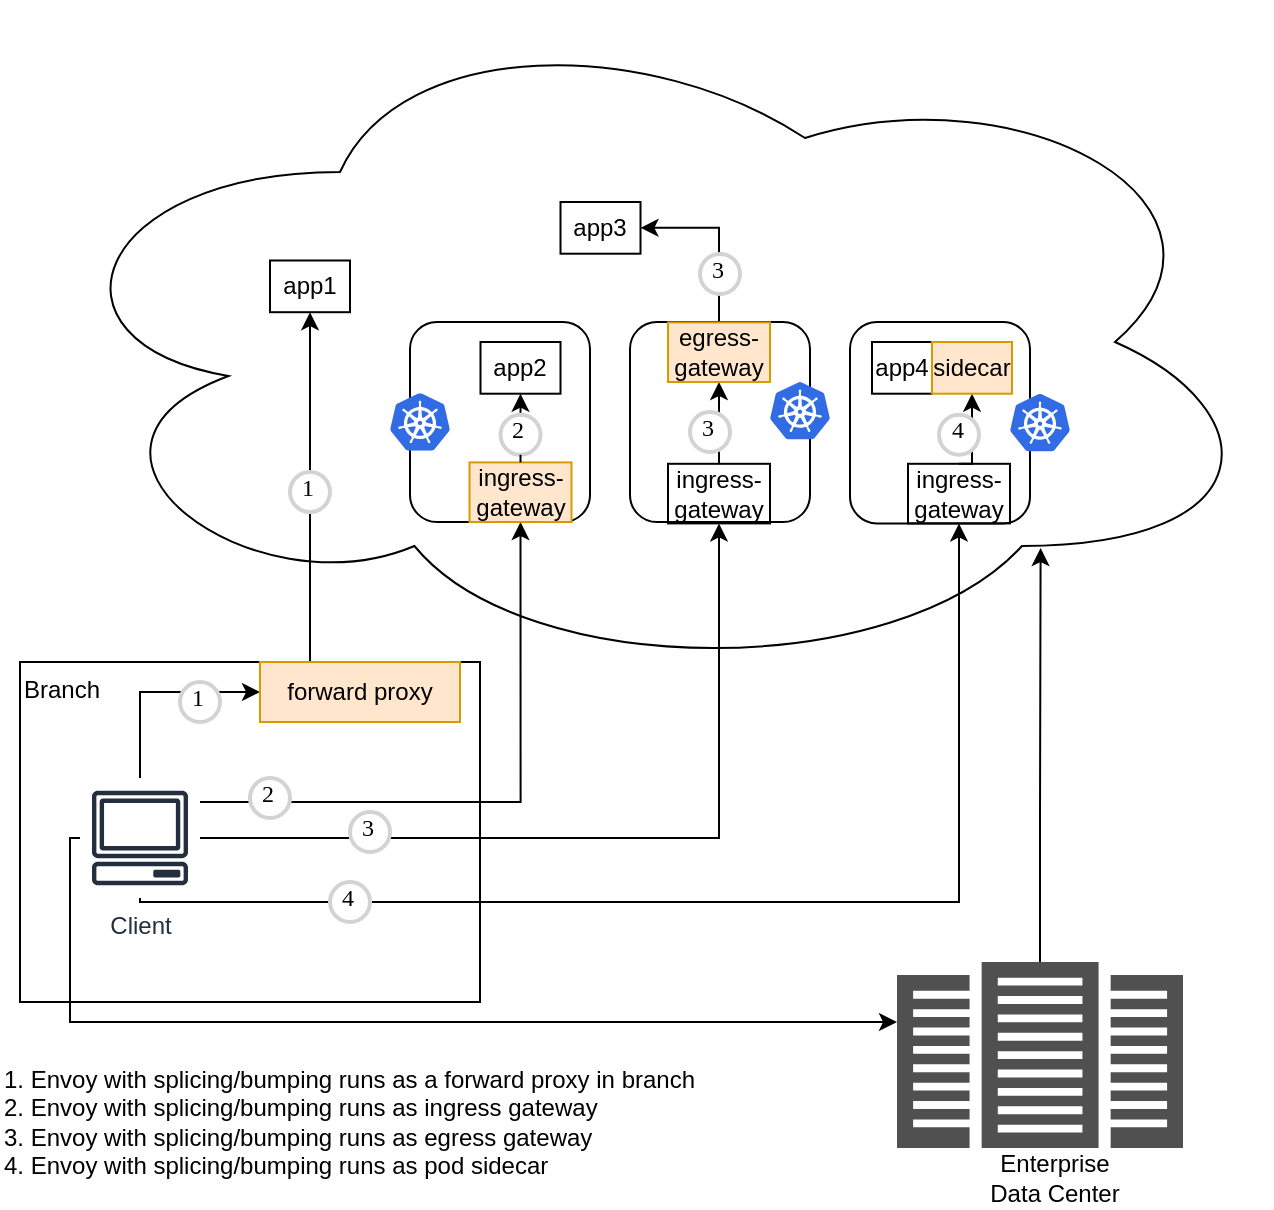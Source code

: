 <mxfile version="17.1.3" type="github">
  <diagram id="W-9ImOpMtnj_Iprmmz2A" name="Page-1">
    <mxGraphModel dx="1185" dy="1735" grid="1" gridSize="10" guides="1" tooltips="1" connect="1" arrows="1" fold="1" page="1" pageScale="1" pageWidth="850" pageHeight="1100" math="0" shadow="0">
      <root>
        <mxCell id="0" />
        <mxCell id="1" parent="0" />
        <mxCell id="btSTc1lj03Zl4ieGrQy4-14" value="Branch" style="rounded=0;whiteSpace=wrap;html=1;fillColor=none;align=left;verticalAlign=top;" parent="1" vertex="1">
          <mxGeometry x="145" y="240" width="230" height="170" as="geometry" />
        </mxCell>
        <mxCell id="IpUflZCy7PfABAmhOsxZ-6" style="edgeStyle=orthogonalEdgeStyle;rounded=0;orthogonalLoop=1;jettySize=auto;html=1;entryX=0;entryY=0.5;entryDx=0;entryDy=0;" edge="1" parent="1" source="btSTc1lj03Zl4ieGrQy4-17" target="btSTc1lj03Zl4ieGrQy4-39">
          <mxGeometry relative="1" as="geometry">
            <Array as="points">
              <mxPoint x="205" y="255" />
            </Array>
          </mxGeometry>
        </mxCell>
        <mxCell id="IpUflZCy7PfABAmhOsxZ-11" style="edgeStyle=orthogonalEdgeStyle;rounded=0;orthogonalLoop=1;jettySize=auto;html=1;entryX=0.5;entryY=1;entryDx=0;entryDy=0;" edge="1" parent="1" source="btSTc1lj03Zl4ieGrQy4-17" target="btSTc1lj03Zl4ieGrQy4-31">
          <mxGeometry relative="1" as="geometry">
            <Array as="points">
              <mxPoint x="395" y="310" />
            </Array>
          </mxGeometry>
        </mxCell>
        <mxCell id="IpUflZCy7PfABAmhOsxZ-19" style="edgeStyle=orthogonalEdgeStyle;rounded=0;orthogonalLoop=1;jettySize=auto;html=1;entryX=0.5;entryY=1;entryDx=0;entryDy=0;" edge="1" parent="1" source="btSTc1lj03Zl4ieGrQy4-17" target="IpUflZCy7PfABAmhOsxZ-30">
          <mxGeometry relative="1" as="geometry" />
        </mxCell>
        <mxCell id="IpUflZCy7PfABAmhOsxZ-35" style="edgeStyle=orthogonalEdgeStyle;rounded=0;orthogonalLoop=1;jettySize=auto;html=1;entryX=0.5;entryY=1;entryDx=0;entryDy=0;" edge="1" parent="1" source="btSTc1lj03Zl4ieGrQy4-17" target="btSTc1lj03Zl4ieGrQy4-32">
          <mxGeometry relative="1" as="geometry">
            <Array as="points">
              <mxPoint x="205" y="360" />
              <mxPoint x="615" y="360" />
            </Array>
          </mxGeometry>
        </mxCell>
        <mxCell id="IpUflZCy7PfABAmhOsxZ-40" style="edgeStyle=orthogonalEdgeStyle;rounded=0;orthogonalLoop=1;jettySize=auto;html=1;" edge="1" parent="1" source="btSTc1lj03Zl4ieGrQy4-17" target="btSTc1lj03Zl4ieGrQy4-19">
          <mxGeometry relative="1" as="geometry">
            <Array as="points">
              <mxPoint x="170" y="328" />
              <mxPoint x="170" y="420" />
            </Array>
          </mxGeometry>
        </mxCell>
        <mxCell id="btSTc1lj03Zl4ieGrQy4-17" value="Client" style="sketch=0;outlineConnect=0;fontColor=#232F3E;gradientColor=none;strokeColor=#232F3E;fillColor=#ffffff;dashed=0;verticalLabelPosition=bottom;verticalAlign=top;align=center;html=1;fontSize=12;fontStyle=0;aspect=fixed;shape=mxgraph.aws4.resourceIcon;resIcon=mxgraph.aws4.client;" parent="1" vertex="1">
          <mxGeometry x="175" y="298" width="60" height="60" as="geometry" />
        </mxCell>
        <mxCell id="btSTc1lj03Zl4ieGrQy4-18" value="" style="ellipse;shape=cloud;whiteSpace=wrap;html=1;fillColor=none;" parent="1" vertex="1">
          <mxGeometry x="150" y="-90" width="620" height="340" as="geometry" />
        </mxCell>
        <mxCell id="IpUflZCy7PfABAmhOsxZ-41" style="edgeStyle=orthogonalEdgeStyle;rounded=0;orthogonalLoop=1;jettySize=auto;html=1;entryX=0.815;entryY=0.803;entryDx=0;entryDy=0;entryPerimeter=0;" edge="1" parent="1" source="btSTc1lj03Zl4ieGrQy4-19" target="btSTc1lj03Zl4ieGrQy4-18">
          <mxGeometry relative="1" as="geometry" />
        </mxCell>
        <mxCell id="btSTc1lj03Zl4ieGrQy4-19" value="" style="sketch=0;pointerEvents=1;shadow=0;dashed=0;html=1;strokeColor=none;fillColor=#505050;labelPosition=center;verticalLabelPosition=bottom;verticalAlign=top;outlineConnect=0;align=center;shape=mxgraph.office.servers.datacenter;" parent="1" vertex="1">
          <mxGeometry x="583.5" y="390" width="143" height="93" as="geometry" />
        </mxCell>
        <mxCell id="btSTc1lj03Zl4ieGrQy4-27" value="" style="rounded=1;whiteSpace=wrap;html=1;fillColor=none;" parent="1" vertex="1">
          <mxGeometry x="340" y="70" width="90" height="100" as="geometry" />
        </mxCell>
        <mxCell id="btSTc1lj03Zl4ieGrQy4-28" value="" style="sketch=0;aspect=fixed;html=1;points=[];align=center;image;fontSize=12;image=img/lib/mscae/Kubernetes.svg;fillColor=none;" parent="1" vertex="1">
          <mxGeometry x="330" y="105.6" width="30" height="28.8" as="geometry" />
        </mxCell>
        <mxCell id="btSTc1lj03Zl4ieGrQy4-29" value="" style="rounded=1;whiteSpace=wrap;html=1;fillColor=none;" parent="1" vertex="1">
          <mxGeometry x="560" y="70" width="90" height="100.7" as="geometry" />
        </mxCell>
        <mxCell id="btSTc1lj03Zl4ieGrQy4-30" value="" style="sketch=0;aspect=fixed;html=1;points=[];align=center;image;fontSize=12;image=img/lib/mscae/Kubernetes.svg;fillColor=none;" parent="1" vertex="1">
          <mxGeometry x="640" y="105.95" width="30" height="28.8" as="geometry" />
        </mxCell>
        <mxCell id="IpUflZCy7PfABAmhOsxZ-22" style="edgeStyle=orthogonalEdgeStyle;rounded=0;orthogonalLoop=1;jettySize=auto;html=1;exitX=0.5;exitY=0;exitDx=0;exitDy=0;entryX=0.5;entryY=1;entryDx=0;entryDy=0;startArrow=none;" edge="1" parent="1" source="IpUflZCy7PfABAmhOsxZ-15" target="btSTc1lj03Zl4ieGrQy4-42">
          <mxGeometry relative="1" as="geometry" />
        </mxCell>
        <mxCell id="btSTc1lj03Zl4ieGrQy4-31" value="ingress-gateway" style="rounded=0;whiteSpace=wrap;html=1;fillColor=#ffe6cc;strokeColor=#d79b00;" parent="1" vertex="1">
          <mxGeometry x="369.75" y="140.2" width="51" height="29.8" as="geometry" />
        </mxCell>
        <mxCell id="IpUflZCy7PfABAmhOsxZ-36" style="edgeStyle=orthogonalEdgeStyle;rounded=0;orthogonalLoop=1;jettySize=auto;html=1;exitX=0.5;exitY=0;exitDx=0;exitDy=0;entryX=0.5;entryY=1;entryDx=0;entryDy=0;" edge="1" parent="1" source="btSTc1lj03Zl4ieGrQy4-32" target="btSTc1lj03Zl4ieGrQy4-41">
          <mxGeometry relative="1" as="geometry" />
        </mxCell>
        <mxCell id="btSTc1lj03Zl4ieGrQy4-32" value="ingress-gateway" style="rounded=0;whiteSpace=wrap;html=1;fillColor=none;" parent="1" vertex="1">
          <mxGeometry x="589" y="140.9" width="51" height="29.8" as="geometry" />
        </mxCell>
        <mxCell id="btSTc1lj03Zl4ieGrQy4-36" value="1. Envoy with splicing/bumping runs as a forward proxy in branch&lt;br&gt;2. Envoy with splicing/bumping runs as ingress gateway&lt;br&gt;3. Envoy with splicing/bumping runs as egress gateway&lt;br&gt;4. Envoy with splicing/bumping runs as pod sidecar" style="text;html=1;align=left;verticalAlign=middle;resizable=0;points=[];autosize=1;strokeColor=none;fillColor=none;" parent="1" vertex="1">
          <mxGeometry x="135.25" y="440" width="360" height="60" as="geometry" />
        </mxCell>
        <mxCell id="btSTc1lj03Zl4ieGrQy4-38" value="app4" style="rounded=0;whiteSpace=wrap;html=1;fillColor=none;" parent="1" vertex="1">
          <mxGeometry x="571" y="80" width="30" height="25.85" as="geometry" />
        </mxCell>
        <mxCell id="IpUflZCy7PfABAmhOsxZ-4" style="edgeStyle=orthogonalEdgeStyle;rounded=0;orthogonalLoop=1;jettySize=auto;html=1;entryX=0.5;entryY=1;entryDx=0;entryDy=0;" edge="1" parent="1" source="btSTc1lj03Zl4ieGrQy4-39" target="IpUflZCy7PfABAmhOsxZ-1">
          <mxGeometry relative="1" as="geometry">
            <Array as="points">
              <mxPoint x="290" y="230" />
              <mxPoint x="290" y="230" />
            </Array>
          </mxGeometry>
        </mxCell>
        <mxCell id="btSTc1lj03Zl4ieGrQy4-39" value="forward proxy" style="rounded=0;whiteSpace=wrap;html=1;fillColor=#ffe6cc;strokeColor=#d79b00;" parent="1" vertex="1">
          <mxGeometry x="265" y="240" width="100" height="30" as="geometry" />
        </mxCell>
        <mxCell id="btSTc1lj03Zl4ieGrQy4-41" value="sidecar" style="rounded=0;whiteSpace=wrap;html=1;fillColor=#ffe6cc;strokeColor=#d79b00;" parent="1" vertex="1">
          <mxGeometry x="601" y="80" width="40" height="25.85" as="geometry" />
        </mxCell>
        <mxCell id="btSTc1lj03Zl4ieGrQy4-42" value="app2" style="rounded=0;whiteSpace=wrap;html=1;fillColor=none;" parent="1" vertex="1">
          <mxGeometry x="375.25" y="80.0" width="40" height="25.85" as="geometry" />
        </mxCell>
        <mxCell id="IpUflZCy7PfABAmhOsxZ-1" value="app1" style="rounded=0;whiteSpace=wrap;html=1;fillColor=none;" vertex="1" parent="1">
          <mxGeometry x="270" y="39.25" width="40" height="25.85" as="geometry" />
        </mxCell>
        <mxCell id="IpUflZCy7PfABAmhOsxZ-2" value="app3" style="rounded=0;whiteSpace=wrap;html=1;fillColor=none;" vertex="1" parent="1">
          <mxGeometry x="415.25" y="10.0" width="40" height="25.85" as="geometry" />
        </mxCell>
        <mxCell id="IpUflZCy7PfABAmhOsxZ-7" value="1" style="ellipse;whiteSpace=wrap;html=1;aspect=fixed;strokeWidth=2;fontFamily=Tahoma;spacingBottom=4;spacingRight=2;strokeColor=#d3d3d3;" vertex="1" parent="1">
          <mxGeometry x="225" y="250" width="20" height="20" as="geometry" />
        </mxCell>
        <mxCell id="IpUflZCy7PfABAmhOsxZ-10" value="1" style="ellipse;whiteSpace=wrap;html=1;aspect=fixed;strokeWidth=2;fontFamily=Tahoma;spacingBottom=4;spacingRight=2;strokeColor=#d3d3d3;" vertex="1" parent="1">
          <mxGeometry x="280" y="145" width="20" height="20" as="geometry" />
        </mxCell>
        <mxCell id="IpUflZCy7PfABAmhOsxZ-13" value="2" style="ellipse;whiteSpace=wrap;html=1;aspect=fixed;strokeWidth=2;fontFamily=Tahoma;spacingBottom=4;spacingRight=2;strokeColor=#d3d3d3;" vertex="1" parent="1">
          <mxGeometry x="260" y="298" width="20" height="20" as="geometry" />
        </mxCell>
        <mxCell id="IpUflZCy7PfABAmhOsxZ-15" value="2" style="ellipse;whiteSpace=wrap;html=1;aspect=fixed;strokeWidth=2;fontFamily=Tahoma;spacingBottom=4;spacingRight=2;strokeColor=#d3d3d3;" vertex="1" parent="1">
          <mxGeometry x="385.25" y="116.4" width="20" height="20" as="geometry" />
        </mxCell>
        <mxCell id="IpUflZCy7PfABAmhOsxZ-23" value="" style="edgeStyle=orthogonalEdgeStyle;rounded=0;orthogonalLoop=1;jettySize=auto;html=1;exitX=0.5;exitY=0;exitDx=0;exitDy=0;entryX=0.5;entryY=1;entryDx=0;entryDy=0;endArrow=none;" edge="1" parent="1" source="btSTc1lj03Zl4ieGrQy4-31" target="IpUflZCy7PfABAmhOsxZ-15">
          <mxGeometry relative="1" as="geometry">
            <mxPoint x="395.25" y="140.2" as="sourcePoint" />
            <mxPoint x="395.25" y="97.43" as="targetPoint" />
          </mxGeometry>
        </mxCell>
        <mxCell id="IpUflZCy7PfABAmhOsxZ-24" value="3" style="ellipse;whiteSpace=wrap;html=1;aspect=fixed;strokeWidth=2;fontFamily=Tahoma;spacingBottom=4;spacingRight=2;strokeColor=#d3d3d3;" vertex="1" parent="1">
          <mxGeometry x="310" y="315" width="20" height="20" as="geometry" />
        </mxCell>
        <mxCell id="IpUflZCy7PfABAmhOsxZ-28" value="" style="rounded=1;whiteSpace=wrap;html=1;fillColor=none;" vertex="1" parent="1">
          <mxGeometry x="450" y="70" width="90" height="100" as="geometry" />
        </mxCell>
        <mxCell id="IpUflZCy7PfABAmhOsxZ-33" style="edgeStyle=orthogonalEdgeStyle;rounded=0;orthogonalLoop=1;jettySize=auto;html=1;exitX=0.5;exitY=0;exitDx=0;exitDy=0;entryX=0.5;entryY=1;entryDx=0;entryDy=0;" edge="1" parent="1" source="IpUflZCy7PfABAmhOsxZ-30" target="IpUflZCy7PfABAmhOsxZ-32">
          <mxGeometry relative="1" as="geometry" />
        </mxCell>
        <mxCell id="IpUflZCy7PfABAmhOsxZ-30" value="ingress-gateway" style="rounded=0;whiteSpace=wrap;html=1;fillColor=none;" vertex="1" parent="1">
          <mxGeometry x="469" y="140.9" width="51" height="29.8" as="geometry" />
        </mxCell>
        <mxCell id="IpUflZCy7PfABAmhOsxZ-31" value="" style="sketch=0;aspect=fixed;html=1;points=[];align=center;image;fontSize=12;image=img/lib/mscae/Kubernetes.svg;fillColor=none;" vertex="1" parent="1">
          <mxGeometry x="520" y="100" width="30" height="28.8" as="geometry" />
        </mxCell>
        <mxCell id="IpUflZCy7PfABAmhOsxZ-34" style="edgeStyle=orthogonalEdgeStyle;rounded=0;orthogonalLoop=1;jettySize=auto;html=1;exitX=0.5;exitY=0;exitDx=0;exitDy=0;entryX=1;entryY=0.5;entryDx=0;entryDy=0;" edge="1" parent="1" source="IpUflZCy7PfABAmhOsxZ-32" target="IpUflZCy7PfABAmhOsxZ-2">
          <mxGeometry relative="1" as="geometry" />
        </mxCell>
        <mxCell id="IpUflZCy7PfABAmhOsxZ-32" value="egress-gateway" style="rounded=0;whiteSpace=wrap;html=1;fillColor=#ffe6cc;strokeColor=#d79b00;" vertex="1" parent="1">
          <mxGeometry x="469" y="70.2" width="51" height="29.8" as="geometry" />
        </mxCell>
        <mxCell id="IpUflZCy7PfABAmhOsxZ-37" value="4" style="ellipse;whiteSpace=wrap;html=1;aspect=fixed;strokeWidth=2;fontFamily=Tahoma;spacingBottom=4;spacingRight=2;strokeColor=#d3d3d3;" vertex="1" parent="1">
          <mxGeometry x="300" y="350" width="20" height="20" as="geometry" />
        </mxCell>
        <mxCell id="IpUflZCy7PfABAmhOsxZ-38" value="4" style="ellipse;whiteSpace=wrap;html=1;aspect=fixed;strokeWidth=2;fontFamily=Tahoma;spacingBottom=4;spacingRight=2;strokeColor=#d3d3d3;" vertex="1" parent="1">
          <mxGeometry x="604.5" y="116.4" width="20" height="20" as="geometry" />
        </mxCell>
        <mxCell id="IpUflZCy7PfABAmhOsxZ-39" value="3" style="ellipse;whiteSpace=wrap;html=1;aspect=fixed;strokeWidth=2;fontFamily=Tahoma;spacingBottom=4;spacingRight=2;strokeColor=#d3d3d3;" vertex="1" parent="1">
          <mxGeometry x="480" y="115" width="20" height="20" as="geometry" />
        </mxCell>
        <mxCell id="IpUflZCy7PfABAmhOsxZ-42" value="3" style="ellipse;whiteSpace=wrap;html=1;aspect=fixed;strokeWidth=2;fontFamily=Tahoma;spacingBottom=4;spacingRight=2;strokeColor=#d3d3d3;" vertex="1" parent="1">
          <mxGeometry x="485" y="36" width="20" height="20" as="geometry" />
        </mxCell>
        <mxCell id="IpUflZCy7PfABAmhOsxZ-43" value="Enterprise Data Center" style="text;html=1;strokeColor=none;fillColor=none;align=center;verticalAlign=middle;whiteSpace=wrap;rounded=0;" vertex="1" parent="1">
          <mxGeometry x="625" y="483" width="75" height="30" as="geometry" />
        </mxCell>
      </root>
    </mxGraphModel>
  </diagram>
</mxfile>
